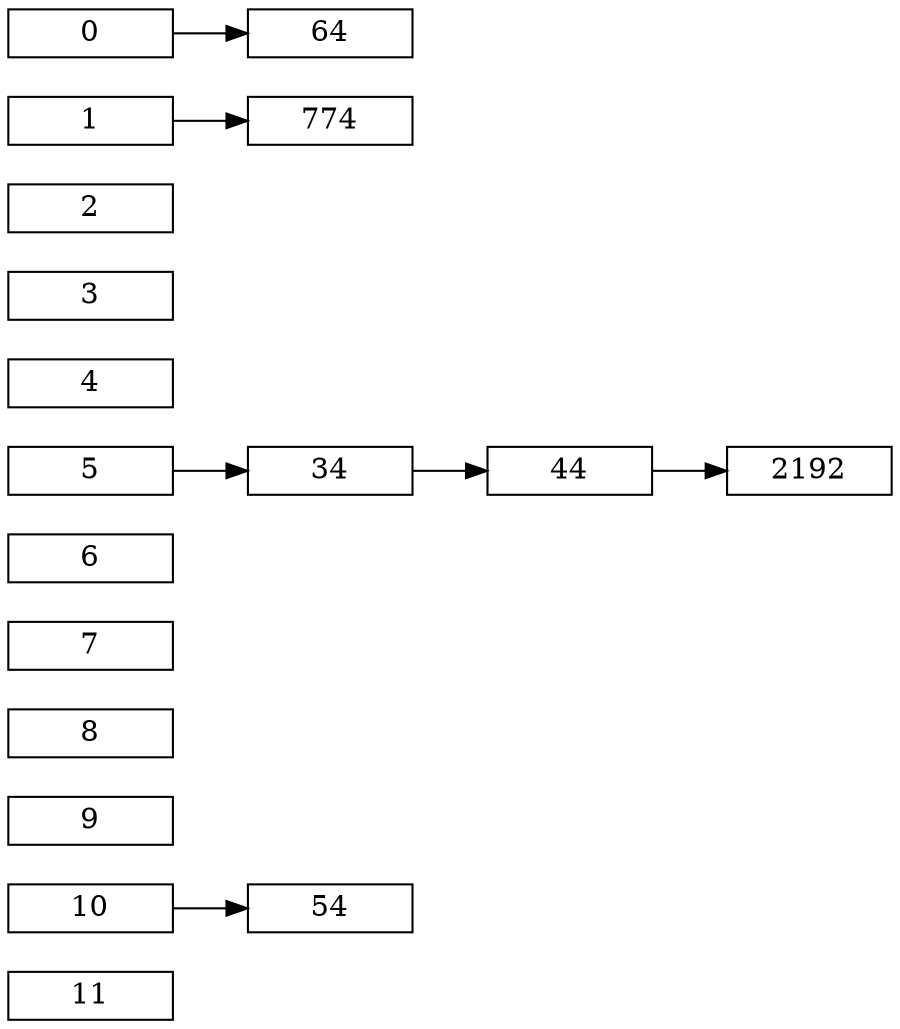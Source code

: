 digraph Hash { 
 	rankdir="LR" 
 	node [shape=record,width=.1,height=.1]
 
 node [shape=record,width=1.1,height=.1];

node11[label =11];

node10[label =10];

node9[label =9];

node8[label =8];

node7[label =7];

node6[label =6];

node5[label =5];

node4[label =4];

node3[label =3];

node2[label =2];

node1[label =1];

node0[label =0];

node0->64
node1->774
node5->34->44->2192
node10->54
node [width = 1.5];}
